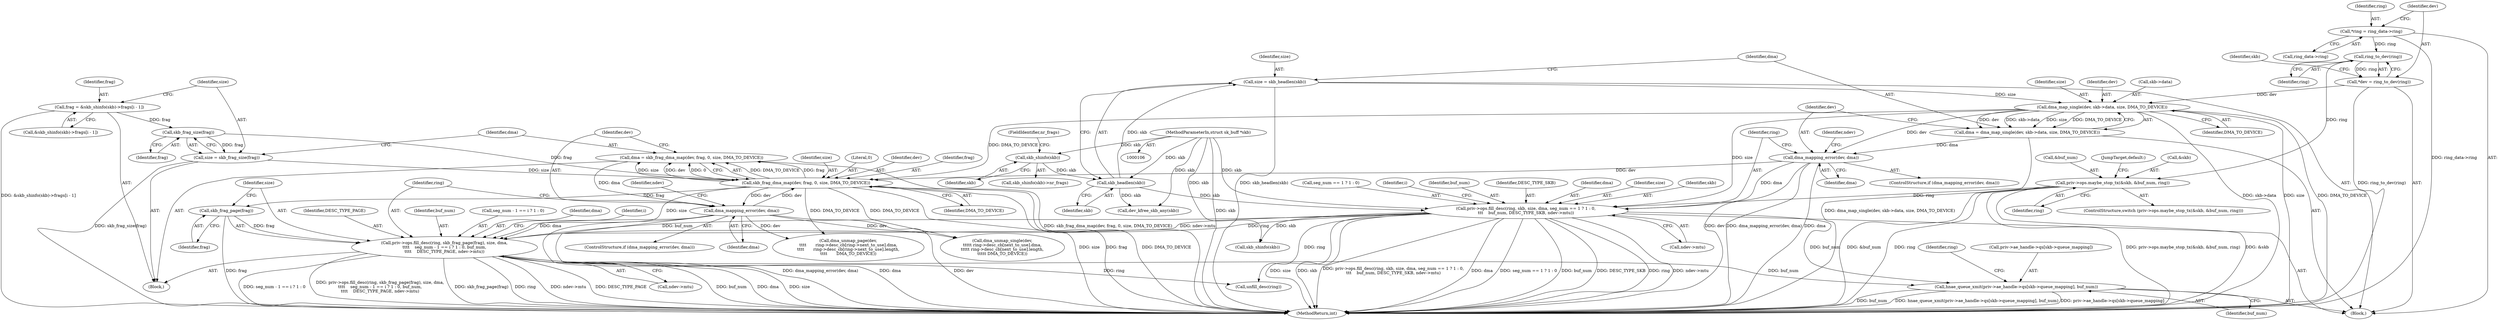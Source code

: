 digraph "1_linux_27463ad99f738ed93c7c8b3e2e5bc8c4853a2ff2_0@array" {
"1000312" [label="(Call,hnae_queue_xmit(priv->ae_handle->qs[skb->queue_mapping], buf_num))"];
"1000270" [label="(Call,priv->ops.fill_desc(ring, skb_frag_page(frag), size, dma,\n\t\t\t\t    seg_num - 1 == i ? 1 : 0, buf_num,\n\t\t\t\t    DESC_TYPE_PAGE, ndev->mtu))"];
"1000205" [label="(Call,priv->ops.fill_desc(ring, skb, size, dma, seg_num == 1 ? 1 : 0,\n\t\t\t    buf_num, DESC_TYPE_SKB, ndev->mtu))"];
"1000136" [label="(Call,priv->ops.maybe_stop_tx(&skb, &buf_num, ring))"];
"1000125" [label="(Call,ring_to_dev(ring))"];
"1000117" [label="(Call,*ring = ring_data->ring)"];
"1000179" [label="(Call,skb_headlen(skb))"];
"1000168" [label="(Call,skb_shinfo(skb))"];
"1000108" [label="(MethodParameterIn,struct sk_buff *skb)"];
"1000183" [label="(Call,dma_map_single(dev, skb->data, size, DMA_TO_DEVICE))"];
"1000123" [label="(Call,*dev = ring_to_dev(ring))"];
"1000177" [label="(Call,size = skb_headlen(skb))"];
"1000191" [label="(Call,dma_mapping_error(dev, dma))"];
"1000181" [label="(Call,dma = dma_map_single(dev, skb->data, size, DMA_TO_DEVICE))"];
"1000272" [label="(Call,skb_frag_page(frag))"];
"1000248" [label="(Call,skb_frag_dma_map(dev, frag, 0, size, DMA_TO_DEVICE))"];
"1000255" [label="(Call,dma_mapping_error(dev, dma))"];
"1000246" [label="(Call,dma = skb_frag_dma_map(dev, frag, 0, size, DMA_TO_DEVICE))"];
"1000244" [label="(Call,skb_frag_size(frag))"];
"1000231" [label="(Call,frag = &skb_shinfo(skb)->frags[i - 1])"];
"1000242" [label="(Call,size = skb_frag_size(frag))"];
"1000272" [label="(Call,skb_frag_page(frag))"];
"1000248" [label="(Call,skb_frag_dma_map(dev, frag, 0, size, DMA_TO_DEVICE))"];
"1000162" [label="(JumpTarget,default:)"];
"1000242" [label="(Call,size = skb_frag_size(frag))"];
"1000168" [label="(Call,skb_shinfo(skb))"];
"1000218" [label="(Call,ndev->mtu)"];
"1000246" [label="(Call,dma = skb_frag_dma_map(dev, frag, 0, size, DMA_TO_DEVICE))"];
"1000217" [label="(Identifier,DESC_TYPE_SKB)"];
"1000126" [label="(Identifier,ring)"];
"1000356" [label="(Call,dma_unmap_page(dev,\n\t\t\t\t       ring->desc_cb[ring->next_to_use].dma,\n\t\t\t\t       ring->desc_cb[ring->next_to_use].length,\n\t\t\t\t       DMA_TO_DEVICE))"];
"1000189" [label="(Identifier,DMA_TO_DEVICE)"];
"1000192" [label="(Identifier,dev)"];
"1000135" [label="(ControlStructure,switch (priv->ops.maybe_stop_tx(&skb, &buf_num, ring)))"];
"1000169" [label="(Identifier,skb)"];
"1000313" [label="(Call,priv->ae_handle->qs[skb->queue_mapping])"];
"1000170" [label="(FieldIdentifier,nr_frags)"];
"1000118" [label="(Identifier,ring)"];
"1000326" [label="(Identifier,ring)"];
"1000209" [label="(Identifier,dma)"];
"1000252" [label="(Identifier,size)"];
"1000167" [label="(Call,skb_shinfo(skb)->nr_frags)"];
"1000178" [label="(Identifier,size)"];
"1000180" [label="(Identifier,skb)"];
"1000141" [label="(Identifier,ring)"];
"1000260" [label="(Identifier,ndev)"];
"1000191" [label="(Call,dma_mapping_error(dev, dma))"];
"1000123" [label="(Call,*dev = ring_to_dev(ring))"];
"1000284" [label="(Identifier,buf_num)"];
"1000177" [label="(Call,size = skb_headlen(skb))"];
"1000322" [label="(Identifier,buf_num)"];
"1000251" [label="(Literal,0)"];
"1000208" [label="(Identifier,size)"];
"1000124" [label="(Identifier,dev)"];
"1000244" [label="(Call,skb_frag_size(frag))"];
"1000249" [label="(Identifier,dev)"];
"1000207" [label="(Identifier,skb)"];
"1000348" [label="(Call,unfill_desc(ring))"];
"1000182" [label="(Identifier,dma)"];
"1000183" [label="(Call,dma_map_single(dev, skb->data, size, DMA_TO_DEVICE))"];
"1000184" [label="(Identifier,dev)"];
"1000257" [label="(Identifier,dma)"];
"1000205" [label="(Call,priv->ops.fill_desc(ring, skb, size, dma, seg_num == 1 ? 1 : 0,\n\t\t\t    buf_num, DESC_TYPE_SKB, ndev->mtu))"];
"1000256" [label="(Identifier,dev)"];
"1000245" [label="(Identifier,frag)"];
"1000136" [label="(Call,priv->ops.maybe_stop_tx(&skb, &buf_num, ring))"];
"1000110" [label="(Block,)"];
"1000206" [label="(Identifier,ring)"];
"1000210" [label="(Call,seg_num == 1 ? 1 : 0)"];
"1000137" [label="(Call,&skb)"];
"1000181" [label="(Call,dma = dma_map_single(dev, skb->data, size, DMA_TO_DEVICE))"];
"1000190" [label="(ControlStructure,if (dma_mapping_error(dev, dma)))"];
"1000276" [label="(Call,seg_num - 1 == i ? 1 : 0)"];
"1000108" [label="(MethodParameterIn,struct sk_buff *skb)"];
"1000179" [label="(Call,skb_headlen(skb))"];
"1000270" [label="(Call,priv->ops.fill_desc(ring, skb_frag_page(frag), size, dma,\n\t\t\t\t    seg_num - 1 == i ? 1 : 0, buf_num,\n\t\t\t\t    DESC_TYPE_PAGE, ndev->mtu))"];
"1000271" [label="(Identifier,ring)"];
"1000196" [label="(Identifier,ndev)"];
"1000243" [label="(Identifier,size)"];
"1000119" [label="(Call,ring_data->ring)"];
"1000273" [label="(Identifier,frag)"];
"1000275" [label="(Identifier,dma)"];
"1000236" [label="(Call,skb_shinfo(skb))"];
"1000231" [label="(Call,frag = &skb_shinfo(skb)->frags[i - 1])"];
"1000223" [label="(Identifier,i)"];
"1000185" [label="(Call,skb->data)"];
"1000312" [label="(Call,hnae_queue_xmit(priv->ae_handle->qs[skb->queue_mapping], buf_num))"];
"1000193" [label="(Identifier,dma)"];
"1000188" [label="(Identifier,size)"];
"1000117" [label="(Call,*ring = ring_data->ring)"];
"1000125" [label="(Call,ring_to_dev(ring))"];
"1000233" [label="(Call,&skb_shinfo(skb)->frags[i - 1])"];
"1000396" [label="(Call,dev_kfree_skb_any(skb))"];
"1000230" [label="(Block,)"];
"1000229" [label="(Identifier,i)"];
"1000285" [label="(Identifier,DESC_TYPE_PAGE)"];
"1000232" [label="(Identifier,frag)"];
"1000254" [label="(ControlStructure,if (dma_mapping_error(dev, dma)))"];
"1000216" [label="(Identifier,buf_num)"];
"1000253" [label="(Identifier,DMA_TO_DEVICE)"];
"1000139" [label="(Call,&buf_num)"];
"1000255" [label="(Call,dma_mapping_error(dev, dma))"];
"1000274" [label="(Identifier,size)"];
"1000378" [label="(Call,dma_unmap_single(dev,\n\t\t\t\t\t ring->desc_cb[next_to_use].dma,\n\t\t\t\t\t ring->desc_cb[next_to_use].length,\n\t\t\t\t\t DMA_TO_DEVICE))"];
"1000250" [label="(Identifier,frag)"];
"1000247" [label="(Identifier,dma)"];
"1000286" [label="(Call,ndev->mtu)"];
"1000138" [label="(Identifier,skb)"];
"1000409" [label="(MethodReturn,int)"];
"1000312" -> "1000110"  [label="AST: "];
"1000312" -> "1000322"  [label="CFG: "];
"1000313" -> "1000312"  [label="AST: "];
"1000322" -> "1000312"  [label="AST: "];
"1000326" -> "1000312"  [label="CFG: "];
"1000312" -> "1000409"  [label="DDG: hnae_queue_xmit(priv->ae_handle->qs[skb->queue_mapping], buf_num)"];
"1000312" -> "1000409"  [label="DDG: priv->ae_handle->qs[skb->queue_mapping]"];
"1000312" -> "1000409"  [label="DDG: buf_num"];
"1000270" -> "1000312"  [label="DDG: buf_num"];
"1000205" -> "1000312"  [label="DDG: buf_num"];
"1000270" -> "1000230"  [label="AST: "];
"1000270" -> "1000286"  [label="CFG: "];
"1000271" -> "1000270"  [label="AST: "];
"1000272" -> "1000270"  [label="AST: "];
"1000274" -> "1000270"  [label="AST: "];
"1000275" -> "1000270"  [label="AST: "];
"1000276" -> "1000270"  [label="AST: "];
"1000284" -> "1000270"  [label="AST: "];
"1000285" -> "1000270"  [label="AST: "];
"1000286" -> "1000270"  [label="AST: "];
"1000229" -> "1000270"  [label="CFG: "];
"1000270" -> "1000409"  [label="DDG: ndev->mtu"];
"1000270" -> "1000409"  [label="DDG: DESC_TYPE_PAGE"];
"1000270" -> "1000409"  [label="DDG: buf_num"];
"1000270" -> "1000409"  [label="DDG: dma"];
"1000270" -> "1000409"  [label="DDG: size"];
"1000270" -> "1000409"  [label="DDG: seg_num - 1 == i ? 1 : 0"];
"1000270" -> "1000409"  [label="DDG: priv->ops.fill_desc(ring, skb_frag_page(frag), size, dma,\n\t\t\t\t    seg_num - 1 == i ? 1 : 0, buf_num,\n\t\t\t\t    DESC_TYPE_PAGE, ndev->mtu)"];
"1000270" -> "1000409"  [label="DDG: skb_frag_page(frag)"];
"1000270" -> "1000409"  [label="DDG: ring"];
"1000205" -> "1000270"  [label="DDG: ring"];
"1000205" -> "1000270"  [label="DDG: buf_num"];
"1000205" -> "1000270"  [label="DDG: ndev->mtu"];
"1000272" -> "1000270"  [label="DDG: frag"];
"1000248" -> "1000270"  [label="DDG: size"];
"1000255" -> "1000270"  [label="DDG: dma"];
"1000270" -> "1000348"  [label="DDG: ring"];
"1000205" -> "1000110"  [label="AST: "];
"1000205" -> "1000218"  [label="CFG: "];
"1000206" -> "1000205"  [label="AST: "];
"1000207" -> "1000205"  [label="AST: "];
"1000208" -> "1000205"  [label="AST: "];
"1000209" -> "1000205"  [label="AST: "];
"1000210" -> "1000205"  [label="AST: "];
"1000216" -> "1000205"  [label="AST: "];
"1000217" -> "1000205"  [label="AST: "];
"1000218" -> "1000205"  [label="AST: "];
"1000223" -> "1000205"  [label="CFG: "];
"1000205" -> "1000409"  [label="DDG: dma"];
"1000205" -> "1000409"  [label="DDG: seg_num == 1 ? 1 : 0"];
"1000205" -> "1000409"  [label="DDG: buf_num"];
"1000205" -> "1000409"  [label="DDG: DESC_TYPE_SKB"];
"1000205" -> "1000409"  [label="DDG: ring"];
"1000205" -> "1000409"  [label="DDG: ndev->mtu"];
"1000205" -> "1000409"  [label="DDG: size"];
"1000205" -> "1000409"  [label="DDG: skb"];
"1000205" -> "1000409"  [label="DDG: priv->ops.fill_desc(ring, skb, size, dma, seg_num == 1 ? 1 : 0,\n\t\t\t    buf_num, DESC_TYPE_SKB, ndev->mtu)"];
"1000136" -> "1000205"  [label="DDG: ring"];
"1000179" -> "1000205"  [label="DDG: skb"];
"1000108" -> "1000205"  [label="DDG: skb"];
"1000183" -> "1000205"  [label="DDG: size"];
"1000191" -> "1000205"  [label="DDG: dma"];
"1000205" -> "1000236"  [label="DDG: skb"];
"1000205" -> "1000348"  [label="DDG: ring"];
"1000136" -> "1000135"  [label="AST: "];
"1000136" -> "1000141"  [label="CFG: "];
"1000137" -> "1000136"  [label="AST: "];
"1000139" -> "1000136"  [label="AST: "];
"1000141" -> "1000136"  [label="AST: "];
"1000162" -> "1000136"  [label="CFG: "];
"1000136" -> "1000409"  [label="DDG: ring"];
"1000136" -> "1000409"  [label="DDG: &buf_num"];
"1000136" -> "1000409"  [label="DDG: priv->ops.maybe_stop_tx(&skb, &buf_num, ring)"];
"1000136" -> "1000409"  [label="DDG: &skb"];
"1000125" -> "1000136"  [label="DDG: ring"];
"1000125" -> "1000123"  [label="AST: "];
"1000125" -> "1000126"  [label="CFG: "];
"1000126" -> "1000125"  [label="AST: "];
"1000123" -> "1000125"  [label="CFG: "];
"1000125" -> "1000123"  [label="DDG: ring"];
"1000117" -> "1000125"  [label="DDG: ring"];
"1000117" -> "1000110"  [label="AST: "];
"1000117" -> "1000119"  [label="CFG: "];
"1000118" -> "1000117"  [label="AST: "];
"1000119" -> "1000117"  [label="AST: "];
"1000124" -> "1000117"  [label="CFG: "];
"1000117" -> "1000409"  [label="DDG: ring_data->ring"];
"1000179" -> "1000177"  [label="AST: "];
"1000179" -> "1000180"  [label="CFG: "];
"1000180" -> "1000179"  [label="AST: "];
"1000177" -> "1000179"  [label="CFG: "];
"1000179" -> "1000177"  [label="DDG: skb"];
"1000168" -> "1000179"  [label="DDG: skb"];
"1000108" -> "1000179"  [label="DDG: skb"];
"1000179" -> "1000396"  [label="DDG: skb"];
"1000168" -> "1000167"  [label="AST: "];
"1000168" -> "1000169"  [label="CFG: "];
"1000169" -> "1000168"  [label="AST: "];
"1000170" -> "1000168"  [label="CFG: "];
"1000108" -> "1000168"  [label="DDG: skb"];
"1000108" -> "1000106"  [label="AST: "];
"1000108" -> "1000409"  [label="DDG: skb"];
"1000108" -> "1000236"  [label="DDG: skb"];
"1000108" -> "1000396"  [label="DDG: skb"];
"1000183" -> "1000181"  [label="AST: "];
"1000183" -> "1000189"  [label="CFG: "];
"1000184" -> "1000183"  [label="AST: "];
"1000185" -> "1000183"  [label="AST: "];
"1000188" -> "1000183"  [label="AST: "];
"1000189" -> "1000183"  [label="AST: "];
"1000181" -> "1000183"  [label="CFG: "];
"1000183" -> "1000409"  [label="DDG: skb->data"];
"1000183" -> "1000409"  [label="DDG: size"];
"1000183" -> "1000409"  [label="DDG: DMA_TO_DEVICE"];
"1000183" -> "1000181"  [label="DDG: dev"];
"1000183" -> "1000181"  [label="DDG: skb->data"];
"1000183" -> "1000181"  [label="DDG: size"];
"1000183" -> "1000181"  [label="DDG: DMA_TO_DEVICE"];
"1000123" -> "1000183"  [label="DDG: dev"];
"1000177" -> "1000183"  [label="DDG: size"];
"1000183" -> "1000191"  [label="DDG: dev"];
"1000183" -> "1000248"  [label="DDG: DMA_TO_DEVICE"];
"1000123" -> "1000110"  [label="AST: "];
"1000124" -> "1000123"  [label="AST: "];
"1000138" -> "1000123"  [label="CFG: "];
"1000123" -> "1000409"  [label="DDG: ring_to_dev(ring)"];
"1000177" -> "1000110"  [label="AST: "];
"1000178" -> "1000177"  [label="AST: "];
"1000182" -> "1000177"  [label="CFG: "];
"1000177" -> "1000409"  [label="DDG: skb_headlen(skb)"];
"1000191" -> "1000190"  [label="AST: "];
"1000191" -> "1000193"  [label="CFG: "];
"1000192" -> "1000191"  [label="AST: "];
"1000193" -> "1000191"  [label="AST: "];
"1000196" -> "1000191"  [label="CFG: "];
"1000206" -> "1000191"  [label="CFG: "];
"1000191" -> "1000409"  [label="DDG: dma_mapping_error(dev, dma)"];
"1000191" -> "1000409"  [label="DDG: dma"];
"1000191" -> "1000409"  [label="DDG: dev"];
"1000181" -> "1000191"  [label="DDG: dma"];
"1000191" -> "1000248"  [label="DDG: dev"];
"1000181" -> "1000110"  [label="AST: "];
"1000182" -> "1000181"  [label="AST: "];
"1000192" -> "1000181"  [label="CFG: "];
"1000181" -> "1000409"  [label="DDG: dma_map_single(dev, skb->data, size, DMA_TO_DEVICE)"];
"1000272" -> "1000273"  [label="CFG: "];
"1000273" -> "1000272"  [label="AST: "];
"1000274" -> "1000272"  [label="CFG: "];
"1000272" -> "1000409"  [label="DDG: frag"];
"1000248" -> "1000272"  [label="DDG: frag"];
"1000248" -> "1000246"  [label="AST: "];
"1000248" -> "1000253"  [label="CFG: "];
"1000249" -> "1000248"  [label="AST: "];
"1000250" -> "1000248"  [label="AST: "];
"1000251" -> "1000248"  [label="AST: "];
"1000252" -> "1000248"  [label="AST: "];
"1000253" -> "1000248"  [label="AST: "];
"1000246" -> "1000248"  [label="CFG: "];
"1000248" -> "1000409"  [label="DDG: DMA_TO_DEVICE"];
"1000248" -> "1000409"  [label="DDG: size"];
"1000248" -> "1000409"  [label="DDG: frag"];
"1000248" -> "1000246"  [label="DDG: DMA_TO_DEVICE"];
"1000248" -> "1000246"  [label="DDG: frag"];
"1000248" -> "1000246"  [label="DDG: size"];
"1000248" -> "1000246"  [label="DDG: dev"];
"1000248" -> "1000246"  [label="DDG: 0"];
"1000255" -> "1000248"  [label="DDG: dev"];
"1000244" -> "1000248"  [label="DDG: frag"];
"1000242" -> "1000248"  [label="DDG: size"];
"1000248" -> "1000255"  [label="DDG: dev"];
"1000248" -> "1000356"  [label="DDG: DMA_TO_DEVICE"];
"1000248" -> "1000378"  [label="DDG: DMA_TO_DEVICE"];
"1000255" -> "1000254"  [label="AST: "];
"1000255" -> "1000257"  [label="CFG: "];
"1000256" -> "1000255"  [label="AST: "];
"1000257" -> "1000255"  [label="AST: "];
"1000260" -> "1000255"  [label="CFG: "];
"1000271" -> "1000255"  [label="CFG: "];
"1000255" -> "1000409"  [label="DDG: dma_mapping_error(dev, dma)"];
"1000255" -> "1000409"  [label="DDG: dma"];
"1000255" -> "1000409"  [label="DDG: dev"];
"1000246" -> "1000255"  [label="DDG: dma"];
"1000255" -> "1000356"  [label="DDG: dev"];
"1000255" -> "1000378"  [label="DDG: dev"];
"1000246" -> "1000230"  [label="AST: "];
"1000247" -> "1000246"  [label="AST: "];
"1000256" -> "1000246"  [label="CFG: "];
"1000246" -> "1000409"  [label="DDG: skb_frag_dma_map(dev, frag, 0, size, DMA_TO_DEVICE)"];
"1000244" -> "1000242"  [label="AST: "];
"1000244" -> "1000245"  [label="CFG: "];
"1000245" -> "1000244"  [label="AST: "];
"1000242" -> "1000244"  [label="CFG: "];
"1000244" -> "1000242"  [label="DDG: frag"];
"1000231" -> "1000244"  [label="DDG: frag"];
"1000231" -> "1000230"  [label="AST: "];
"1000231" -> "1000233"  [label="CFG: "];
"1000232" -> "1000231"  [label="AST: "];
"1000233" -> "1000231"  [label="AST: "];
"1000243" -> "1000231"  [label="CFG: "];
"1000231" -> "1000409"  [label="DDG: &skb_shinfo(skb)->frags[i - 1]"];
"1000242" -> "1000230"  [label="AST: "];
"1000243" -> "1000242"  [label="AST: "];
"1000247" -> "1000242"  [label="CFG: "];
"1000242" -> "1000409"  [label="DDG: skb_frag_size(frag)"];
}
